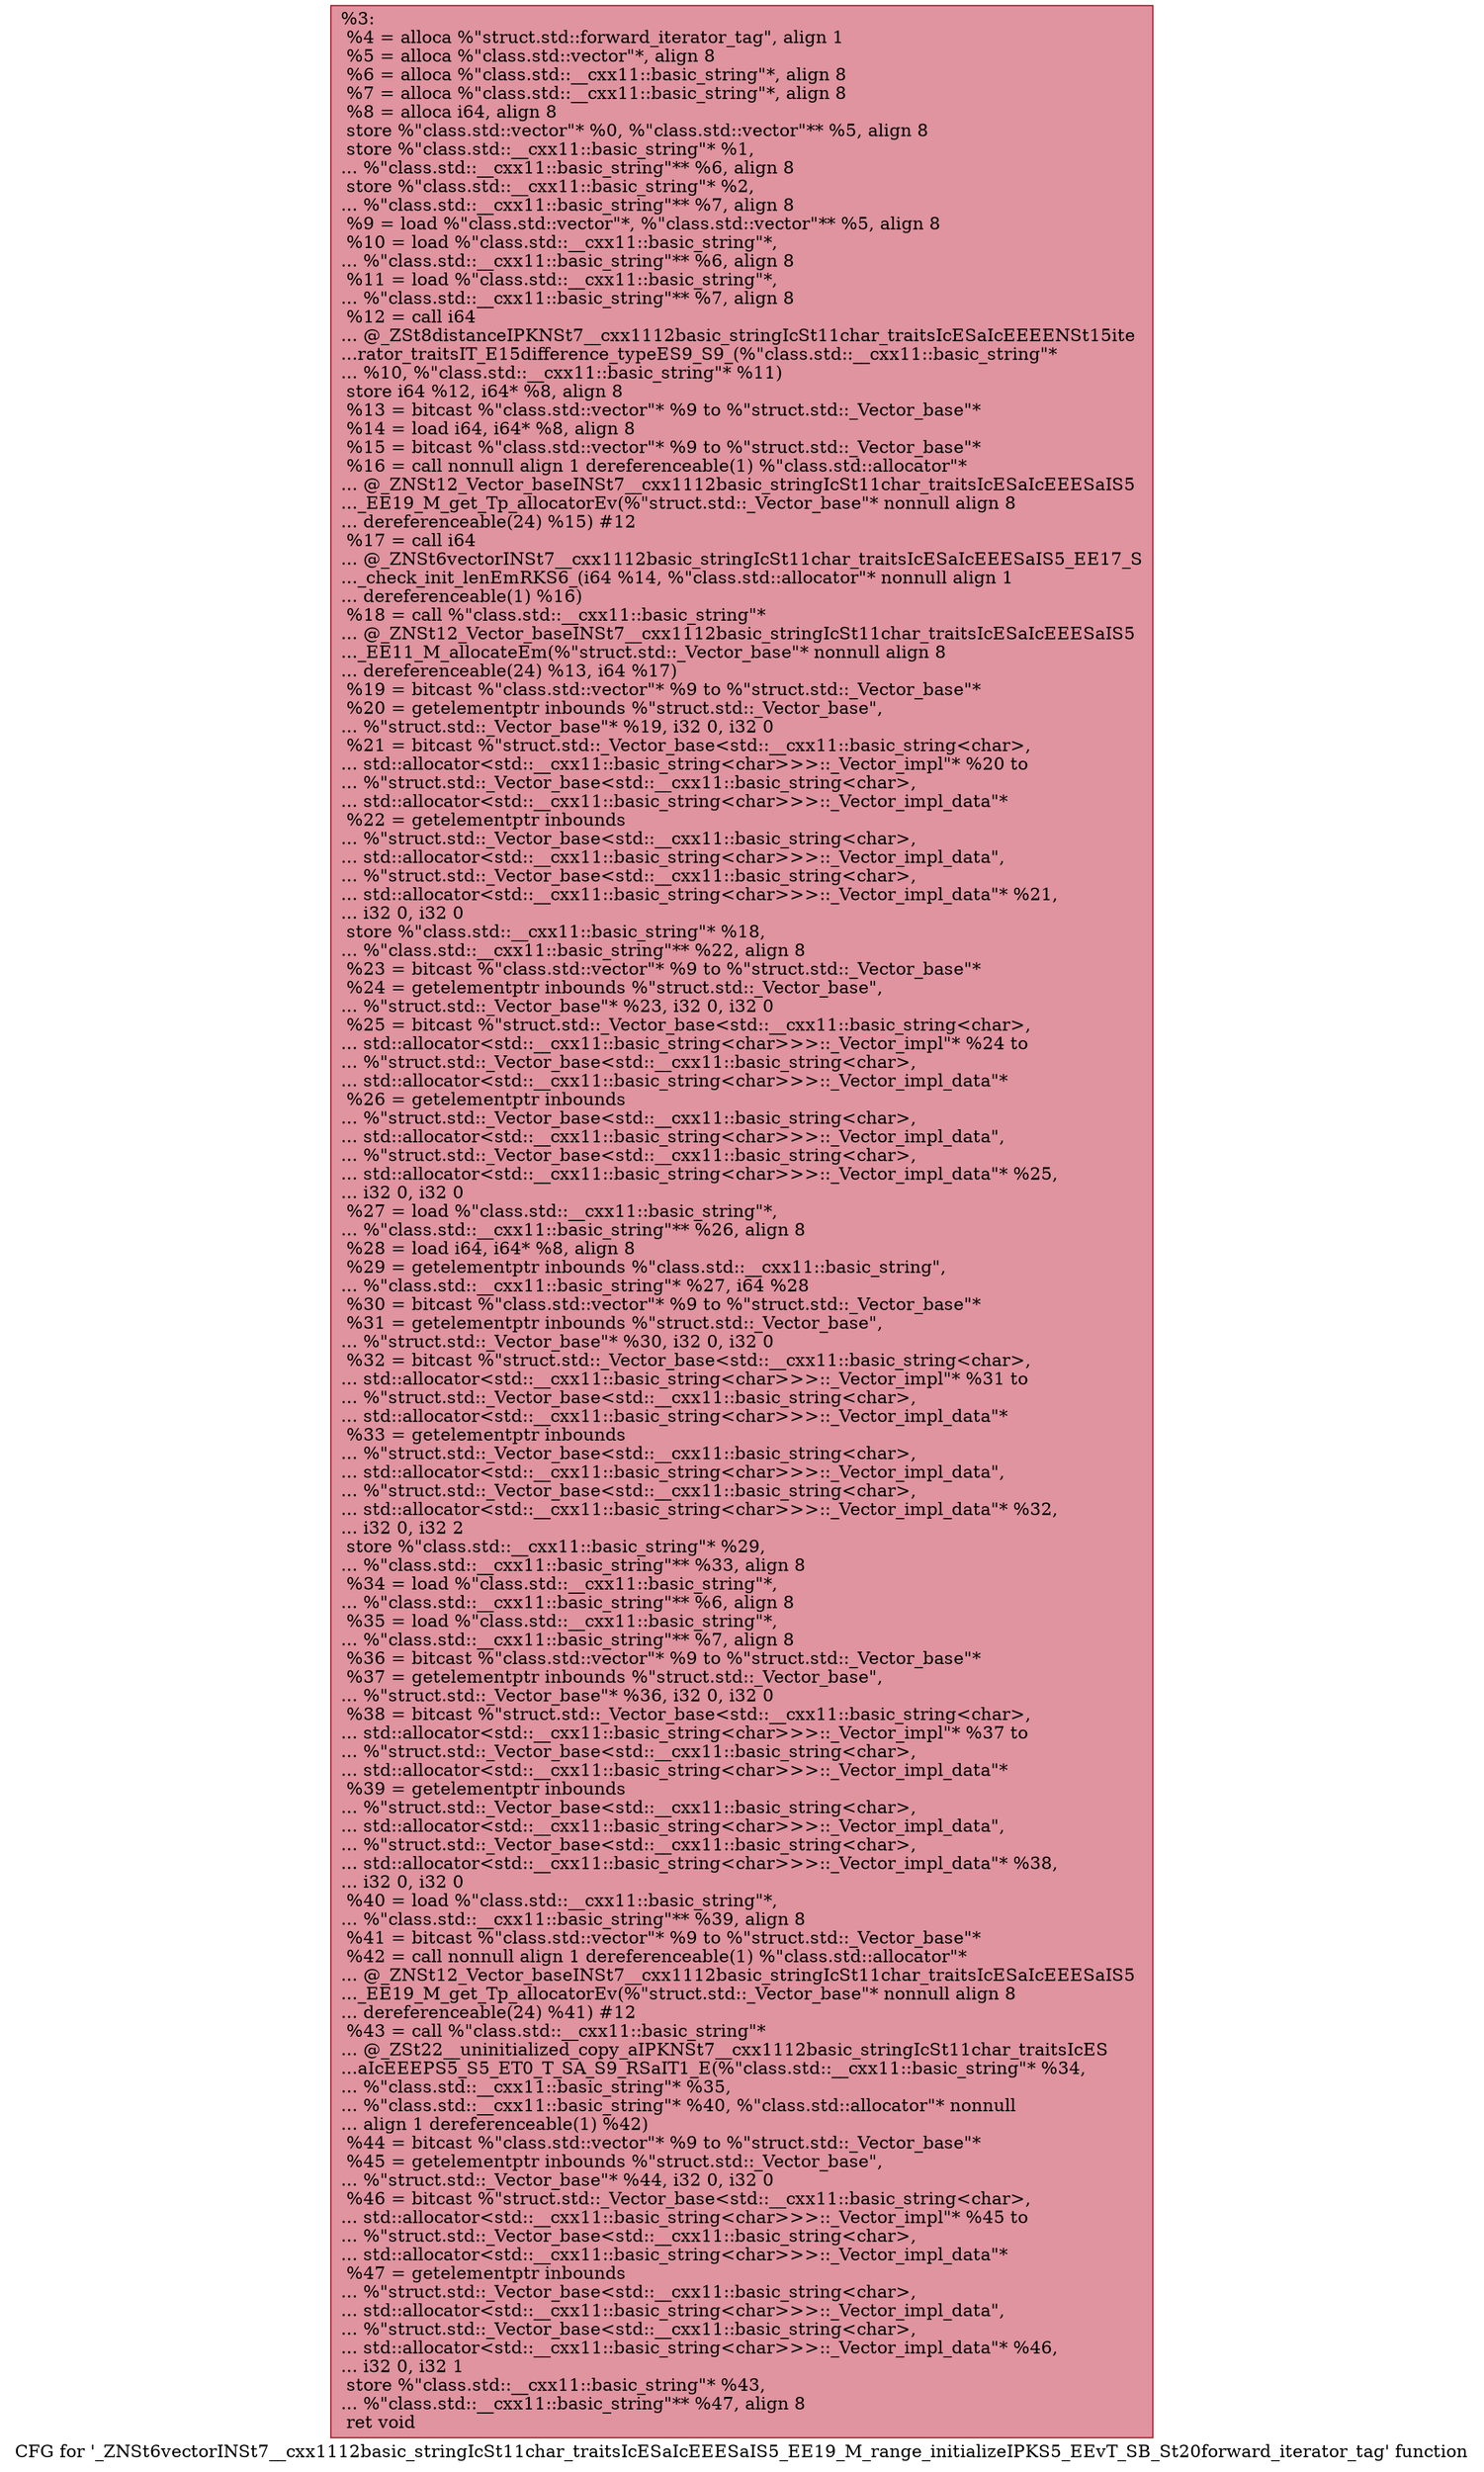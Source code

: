 digraph "CFG for '_ZNSt6vectorINSt7__cxx1112basic_stringIcSt11char_traitsIcESaIcEEESaIS5_EE19_M_range_initializeIPKS5_EEvT_SB_St20forward_iterator_tag' function" {
	label="CFG for '_ZNSt6vectorINSt7__cxx1112basic_stringIcSt11char_traitsIcESaIcEEESaIS5_EE19_M_range_initializeIPKS5_EEvT_SB_St20forward_iterator_tag' function";

	Node0x5643458ca740 [shape=record,color="#b70d28ff", style=filled, fillcolor="#b70d2870",label="{%3:\l  %4 = alloca %\"struct.std::forward_iterator_tag\", align 1\l  %5 = alloca %\"class.std::vector\"*, align 8\l  %6 = alloca %\"class.std::__cxx11::basic_string\"*, align 8\l  %7 = alloca %\"class.std::__cxx11::basic_string\"*, align 8\l  %8 = alloca i64, align 8\l  store %\"class.std::vector\"* %0, %\"class.std::vector\"** %5, align 8\l  store %\"class.std::__cxx11::basic_string\"* %1,\l... %\"class.std::__cxx11::basic_string\"** %6, align 8\l  store %\"class.std::__cxx11::basic_string\"* %2,\l... %\"class.std::__cxx11::basic_string\"** %7, align 8\l  %9 = load %\"class.std::vector\"*, %\"class.std::vector\"** %5, align 8\l  %10 = load %\"class.std::__cxx11::basic_string\"*,\l... %\"class.std::__cxx11::basic_string\"** %6, align 8\l  %11 = load %\"class.std::__cxx11::basic_string\"*,\l... %\"class.std::__cxx11::basic_string\"** %7, align 8\l  %12 = call i64\l... @_ZSt8distanceIPKNSt7__cxx1112basic_stringIcSt11char_traitsIcESaIcEEEENSt15ite\l...rator_traitsIT_E15difference_typeES9_S9_(%\"class.std::__cxx11::basic_string\"*\l... %10, %\"class.std::__cxx11::basic_string\"* %11)\l  store i64 %12, i64* %8, align 8\l  %13 = bitcast %\"class.std::vector\"* %9 to %\"struct.std::_Vector_base\"*\l  %14 = load i64, i64* %8, align 8\l  %15 = bitcast %\"class.std::vector\"* %9 to %\"struct.std::_Vector_base\"*\l  %16 = call nonnull align 1 dereferenceable(1) %\"class.std::allocator\"*\l... @_ZNSt12_Vector_baseINSt7__cxx1112basic_stringIcSt11char_traitsIcESaIcEEESaIS5\l..._EE19_M_get_Tp_allocatorEv(%\"struct.std::_Vector_base\"* nonnull align 8\l... dereferenceable(24) %15) #12\l  %17 = call i64\l... @_ZNSt6vectorINSt7__cxx1112basic_stringIcSt11char_traitsIcESaIcEEESaIS5_EE17_S\l..._check_init_lenEmRKS6_(i64 %14, %\"class.std::allocator\"* nonnull align 1\l... dereferenceable(1) %16)\l  %18 = call %\"class.std::__cxx11::basic_string\"*\l... @_ZNSt12_Vector_baseINSt7__cxx1112basic_stringIcSt11char_traitsIcESaIcEEESaIS5\l..._EE11_M_allocateEm(%\"struct.std::_Vector_base\"* nonnull align 8\l... dereferenceable(24) %13, i64 %17)\l  %19 = bitcast %\"class.std::vector\"* %9 to %\"struct.std::_Vector_base\"*\l  %20 = getelementptr inbounds %\"struct.std::_Vector_base\",\l... %\"struct.std::_Vector_base\"* %19, i32 0, i32 0\l  %21 = bitcast %\"struct.std::_Vector_base\<std::__cxx11::basic_string\<char\>,\l... std::allocator\<std::__cxx11::basic_string\<char\>\>\>::_Vector_impl\"* %20 to\l... %\"struct.std::_Vector_base\<std::__cxx11::basic_string\<char\>,\l... std::allocator\<std::__cxx11::basic_string\<char\>\>\>::_Vector_impl_data\"*\l  %22 = getelementptr inbounds\l... %\"struct.std::_Vector_base\<std::__cxx11::basic_string\<char\>,\l... std::allocator\<std::__cxx11::basic_string\<char\>\>\>::_Vector_impl_data\",\l... %\"struct.std::_Vector_base\<std::__cxx11::basic_string\<char\>,\l... std::allocator\<std::__cxx11::basic_string\<char\>\>\>::_Vector_impl_data\"* %21,\l... i32 0, i32 0\l  store %\"class.std::__cxx11::basic_string\"* %18,\l... %\"class.std::__cxx11::basic_string\"** %22, align 8\l  %23 = bitcast %\"class.std::vector\"* %9 to %\"struct.std::_Vector_base\"*\l  %24 = getelementptr inbounds %\"struct.std::_Vector_base\",\l... %\"struct.std::_Vector_base\"* %23, i32 0, i32 0\l  %25 = bitcast %\"struct.std::_Vector_base\<std::__cxx11::basic_string\<char\>,\l... std::allocator\<std::__cxx11::basic_string\<char\>\>\>::_Vector_impl\"* %24 to\l... %\"struct.std::_Vector_base\<std::__cxx11::basic_string\<char\>,\l... std::allocator\<std::__cxx11::basic_string\<char\>\>\>::_Vector_impl_data\"*\l  %26 = getelementptr inbounds\l... %\"struct.std::_Vector_base\<std::__cxx11::basic_string\<char\>,\l... std::allocator\<std::__cxx11::basic_string\<char\>\>\>::_Vector_impl_data\",\l... %\"struct.std::_Vector_base\<std::__cxx11::basic_string\<char\>,\l... std::allocator\<std::__cxx11::basic_string\<char\>\>\>::_Vector_impl_data\"* %25,\l... i32 0, i32 0\l  %27 = load %\"class.std::__cxx11::basic_string\"*,\l... %\"class.std::__cxx11::basic_string\"** %26, align 8\l  %28 = load i64, i64* %8, align 8\l  %29 = getelementptr inbounds %\"class.std::__cxx11::basic_string\",\l... %\"class.std::__cxx11::basic_string\"* %27, i64 %28\l  %30 = bitcast %\"class.std::vector\"* %9 to %\"struct.std::_Vector_base\"*\l  %31 = getelementptr inbounds %\"struct.std::_Vector_base\",\l... %\"struct.std::_Vector_base\"* %30, i32 0, i32 0\l  %32 = bitcast %\"struct.std::_Vector_base\<std::__cxx11::basic_string\<char\>,\l... std::allocator\<std::__cxx11::basic_string\<char\>\>\>::_Vector_impl\"* %31 to\l... %\"struct.std::_Vector_base\<std::__cxx11::basic_string\<char\>,\l... std::allocator\<std::__cxx11::basic_string\<char\>\>\>::_Vector_impl_data\"*\l  %33 = getelementptr inbounds\l... %\"struct.std::_Vector_base\<std::__cxx11::basic_string\<char\>,\l... std::allocator\<std::__cxx11::basic_string\<char\>\>\>::_Vector_impl_data\",\l... %\"struct.std::_Vector_base\<std::__cxx11::basic_string\<char\>,\l... std::allocator\<std::__cxx11::basic_string\<char\>\>\>::_Vector_impl_data\"* %32,\l... i32 0, i32 2\l  store %\"class.std::__cxx11::basic_string\"* %29,\l... %\"class.std::__cxx11::basic_string\"** %33, align 8\l  %34 = load %\"class.std::__cxx11::basic_string\"*,\l... %\"class.std::__cxx11::basic_string\"** %6, align 8\l  %35 = load %\"class.std::__cxx11::basic_string\"*,\l... %\"class.std::__cxx11::basic_string\"** %7, align 8\l  %36 = bitcast %\"class.std::vector\"* %9 to %\"struct.std::_Vector_base\"*\l  %37 = getelementptr inbounds %\"struct.std::_Vector_base\",\l... %\"struct.std::_Vector_base\"* %36, i32 0, i32 0\l  %38 = bitcast %\"struct.std::_Vector_base\<std::__cxx11::basic_string\<char\>,\l... std::allocator\<std::__cxx11::basic_string\<char\>\>\>::_Vector_impl\"* %37 to\l... %\"struct.std::_Vector_base\<std::__cxx11::basic_string\<char\>,\l... std::allocator\<std::__cxx11::basic_string\<char\>\>\>::_Vector_impl_data\"*\l  %39 = getelementptr inbounds\l... %\"struct.std::_Vector_base\<std::__cxx11::basic_string\<char\>,\l... std::allocator\<std::__cxx11::basic_string\<char\>\>\>::_Vector_impl_data\",\l... %\"struct.std::_Vector_base\<std::__cxx11::basic_string\<char\>,\l... std::allocator\<std::__cxx11::basic_string\<char\>\>\>::_Vector_impl_data\"* %38,\l... i32 0, i32 0\l  %40 = load %\"class.std::__cxx11::basic_string\"*,\l... %\"class.std::__cxx11::basic_string\"** %39, align 8\l  %41 = bitcast %\"class.std::vector\"* %9 to %\"struct.std::_Vector_base\"*\l  %42 = call nonnull align 1 dereferenceable(1) %\"class.std::allocator\"*\l... @_ZNSt12_Vector_baseINSt7__cxx1112basic_stringIcSt11char_traitsIcESaIcEEESaIS5\l..._EE19_M_get_Tp_allocatorEv(%\"struct.std::_Vector_base\"* nonnull align 8\l... dereferenceable(24) %41) #12\l  %43 = call %\"class.std::__cxx11::basic_string\"*\l... @_ZSt22__uninitialized_copy_aIPKNSt7__cxx1112basic_stringIcSt11char_traitsIcES\l...aIcEEEPS5_S5_ET0_T_SA_S9_RSaIT1_E(%\"class.std::__cxx11::basic_string\"* %34,\l... %\"class.std::__cxx11::basic_string\"* %35,\l... %\"class.std::__cxx11::basic_string\"* %40, %\"class.std::allocator\"* nonnull\l... align 1 dereferenceable(1) %42)\l  %44 = bitcast %\"class.std::vector\"* %9 to %\"struct.std::_Vector_base\"*\l  %45 = getelementptr inbounds %\"struct.std::_Vector_base\",\l... %\"struct.std::_Vector_base\"* %44, i32 0, i32 0\l  %46 = bitcast %\"struct.std::_Vector_base\<std::__cxx11::basic_string\<char\>,\l... std::allocator\<std::__cxx11::basic_string\<char\>\>\>::_Vector_impl\"* %45 to\l... %\"struct.std::_Vector_base\<std::__cxx11::basic_string\<char\>,\l... std::allocator\<std::__cxx11::basic_string\<char\>\>\>::_Vector_impl_data\"*\l  %47 = getelementptr inbounds\l... %\"struct.std::_Vector_base\<std::__cxx11::basic_string\<char\>,\l... std::allocator\<std::__cxx11::basic_string\<char\>\>\>::_Vector_impl_data\",\l... %\"struct.std::_Vector_base\<std::__cxx11::basic_string\<char\>,\l... std::allocator\<std::__cxx11::basic_string\<char\>\>\>::_Vector_impl_data\"* %46,\l... i32 0, i32 1\l  store %\"class.std::__cxx11::basic_string\"* %43,\l... %\"class.std::__cxx11::basic_string\"** %47, align 8\l  ret void\l}"];
}
